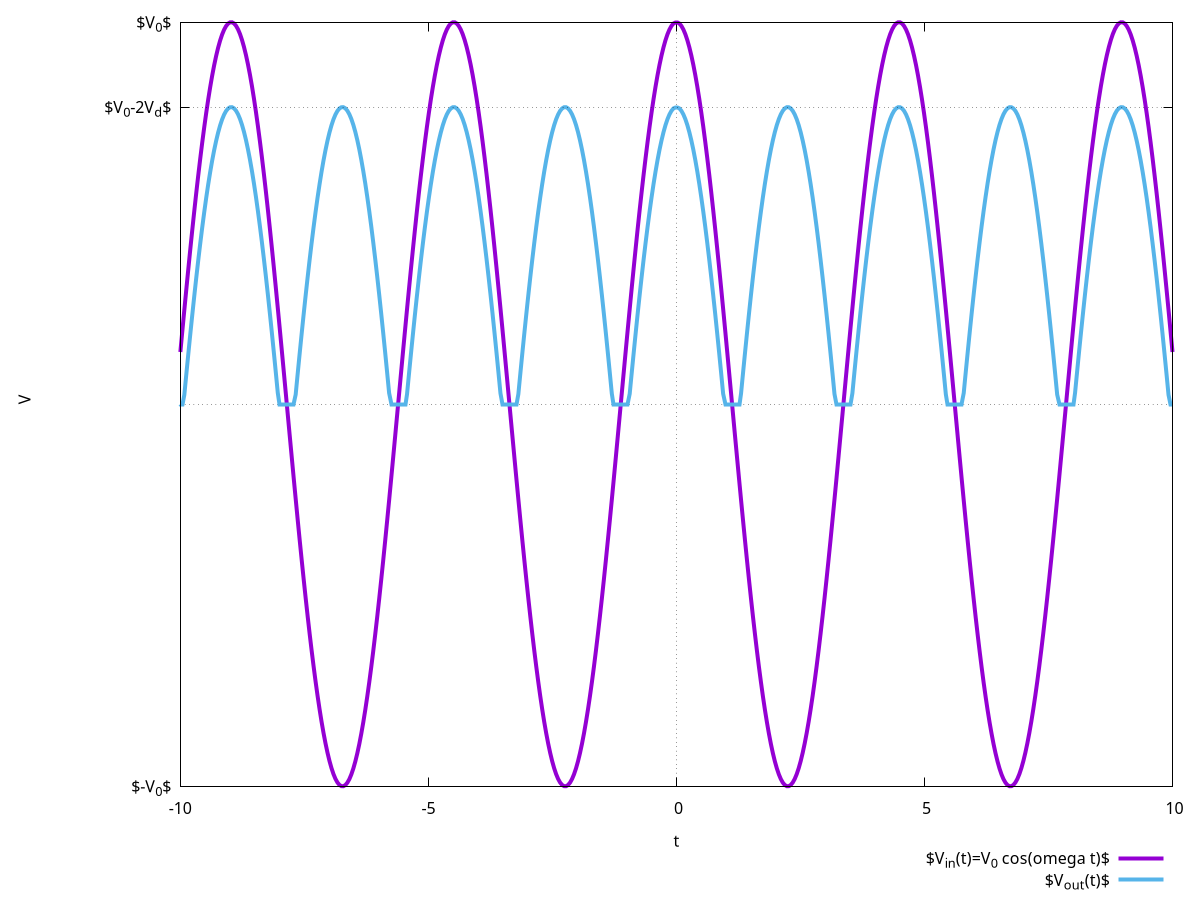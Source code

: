 #set terminal postscript enhanced color solid 24
#set output 'full_wave_rectifier.eps'
set terminal epslatex standalone clip size 6.0,2.8 \
	header \
		"\\usepackage{amsmath} \n \\usepackage[helvet]{sfmath} " \
	color colortext font 'phv' 10


linewidth=4
pointsize=1
arrowwidth=2
#set style line 0 lt 0 lw linewidth pt 0 ps pointsize
set style line 1 lc rgb "black"  lw linewidth/4 pt 7  ps pointsize  #circle
#set style line 1 lt 1 lw linewidth pt 7  ps pointsize  #circle
set style line 2 lt 1 lw linewidth pt 13 ps pointsize  #diamond
set style line 3 lt 3 lw linewidth pt 9  ps pointsize  #triangle up
set style line 4 lt 4 lw linewidth pt 11 ps pointsize  #triangle down
set style line 5 lt 5 lw linewidth pt 5  ps pointsize  #square
set style line 6 lt 1 lw linewidth pt 6  ps pointsize  #circle hollow
set style line 7 lt 2 lw linewidth pt 12 ps pointsize  #diamond hollow 
set style line 8 lt 8 lw linewidth pt 8  ps pointsize  #triangle up hollow 
set style line 9 lt 9 lw linewidth pt 10 ps pointsize  #triangle down hollow


V0=18;
Vd=2
w=1.4
Vin(t)=V0*cos(w*t)
Vout(t)=(abs(Vin(t))-2*Vd)>0?(abs(Vin(t))-2*Vd):0


set samples 500
set xlabel 't'
#set ylabel 'V'
set label 1 'V' at screen .02, graph .5 rotate by 90
set xzeroaxis
set yzeroaxis
set key  bmargin
set lmargin screen .15

set ytics ('$-V_{0}$' -V0, '$V_{0}$' V0,  '$V_{0}-2V_d$' (V0-2*Vd) )

plot  \
 Vin(x) t '$V_{in}(t)=V_0 \cos(\omega t)$' w l ls 2 \
, Vout(x) t '$V_{out}(t)$' w l ls 3 \
, V0-2*Vd t '' w l ls 0


